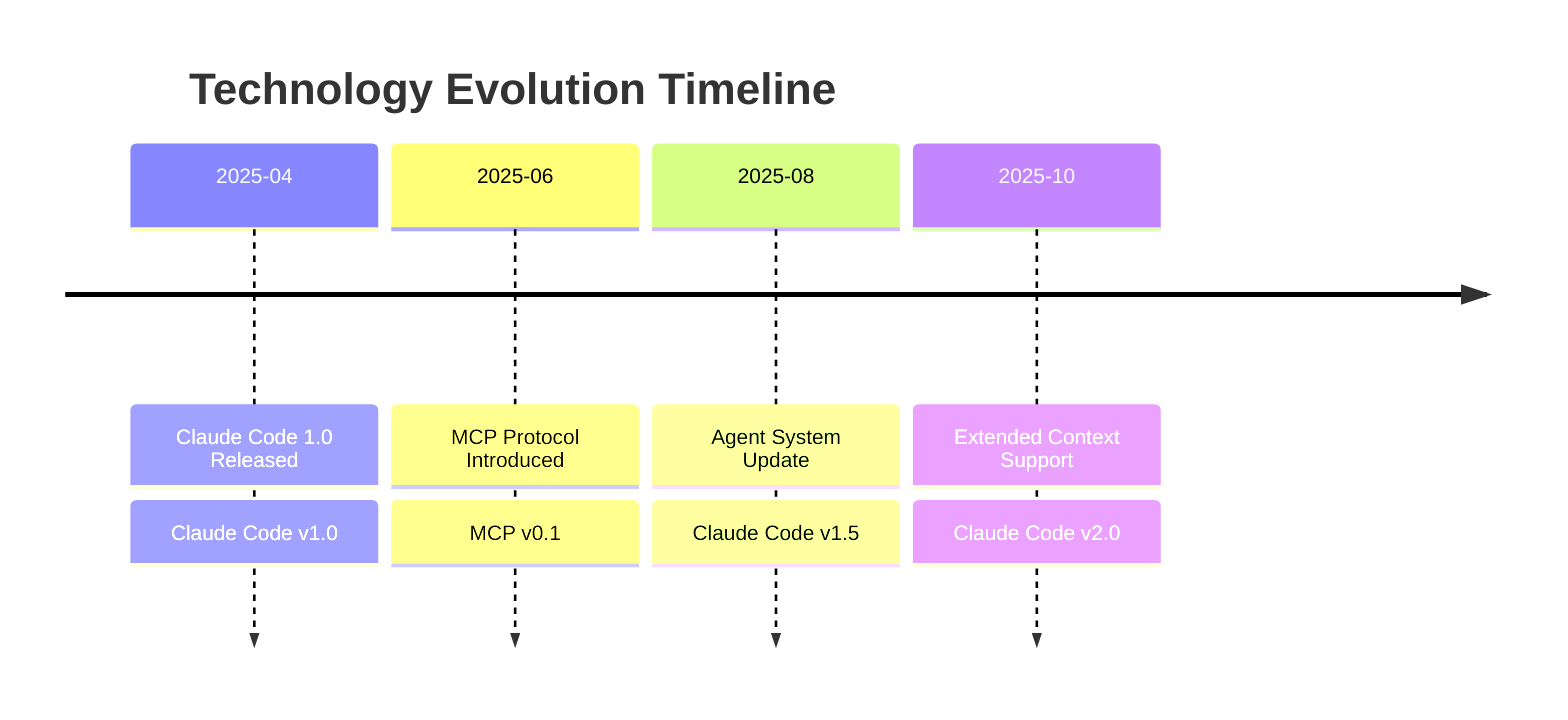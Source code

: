 timeline
    title Technology Evolution Timeline
    2025-04 : Claude Code 1.0 Released : Claude Code v1.0
    2025-06 : MCP Protocol Introduced : MCP v0.1
    2025-08 : Agent System Update : Claude Code v1.5
    2025-10 : Extended Context Support : Claude Code v2.0